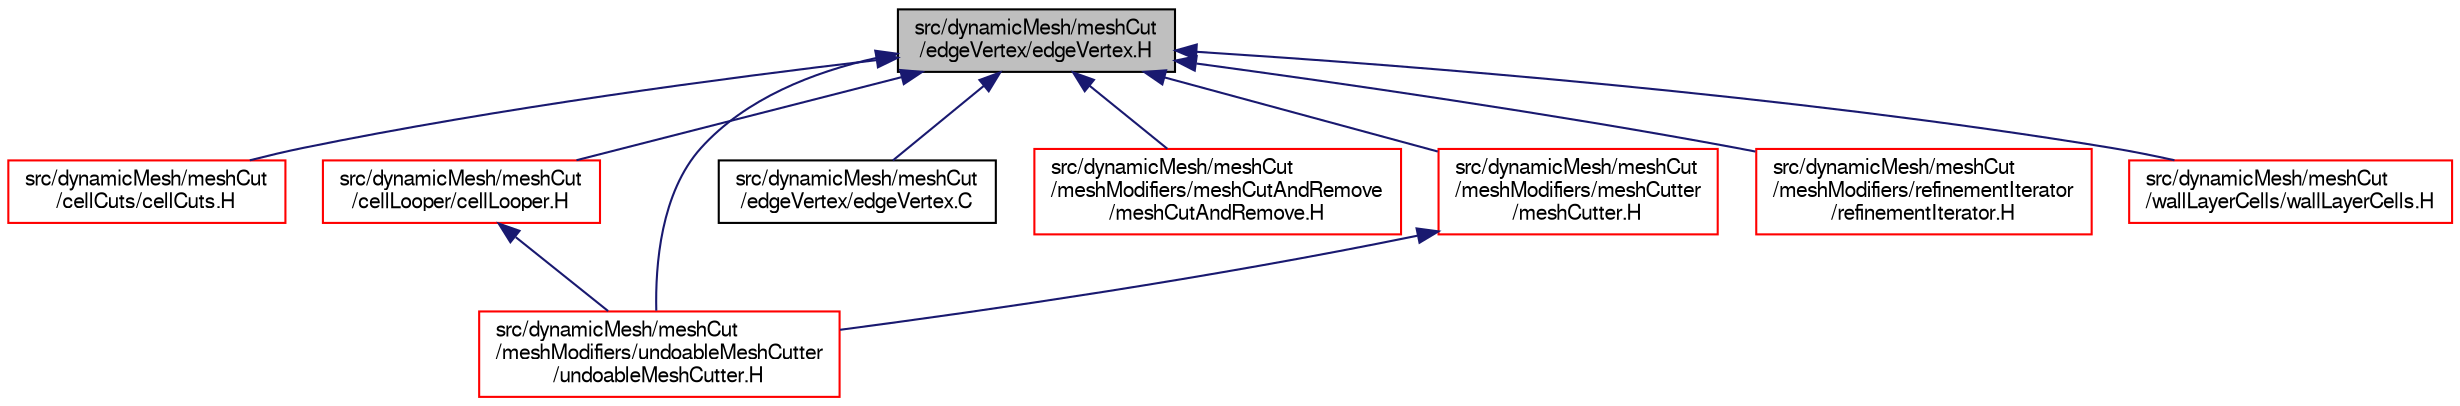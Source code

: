 digraph "src/dynamicMesh/meshCut/edgeVertex/edgeVertex.H"
{
  bgcolor="transparent";
  edge [fontname="FreeSans",fontsize="10",labelfontname="FreeSans",labelfontsize="10"];
  node [fontname="FreeSans",fontsize="10",shape=record];
  Node220 [label="src/dynamicMesh/meshCut\l/edgeVertex/edgeVertex.H",height=0.2,width=0.4,color="black", fillcolor="grey75", style="filled", fontcolor="black"];
  Node220 -> Node221 [dir="back",color="midnightblue",fontsize="10",style="solid",fontname="FreeSans"];
  Node221 [label="src/dynamicMesh/meshCut\l/cellCuts/cellCuts.H",height=0.2,width=0.4,color="red",URL="$a00452.html"];
  Node220 -> Node227 [dir="back",color="midnightblue",fontsize="10",style="solid",fontname="FreeSans"];
  Node227 [label="src/dynamicMesh/meshCut\l/cellLooper/cellLooper.H",height=0.2,width=0.4,color="red",URL="$a00458.html"];
  Node227 -> Node236 [dir="back",color="midnightblue",fontsize="10",style="solid",fontname="FreeSans"];
  Node236 [label="src/dynamicMesh/meshCut\l/meshModifiers/undoableMeshCutter\l/undoableMeshCutter.H",height=0.2,width=0.4,color="red",URL="$a00533.html"];
  Node220 -> Node237 [dir="back",color="midnightblue",fontsize="10",style="solid",fontname="FreeSans"];
  Node237 [label="src/dynamicMesh/meshCut\l/edgeVertex/edgeVertex.C",height=0.2,width=0.4,color="black",URL="$a00494.html"];
  Node220 -> Node238 [dir="back",color="midnightblue",fontsize="10",style="solid",fontname="FreeSans"];
  Node238 [label="src/dynamicMesh/meshCut\l/meshModifiers/meshCutAndRemove\l/meshCutAndRemove.H",height=0.2,width=0.4,color="red",URL="$a00509.html"];
  Node220 -> Node239 [dir="back",color="midnightblue",fontsize="10",style="solid",fontname="FreeSans"];
  Node239 [label="src/dynamicMesh/meshCut\l/meshModifiers/meshCutter\l/meshCutter.H",height=0.2,width=0.4,color="red",URL="$a00515.html"];
  Node239 -> Node236 [dir="back",color="midnightblue",fontsize="10",style="solid",fontname="FreeSans"];
  Node220 -> Node240 [dir="back",color="midnightblue",fontsize="10",style="solid",fontname="FreeSans"];
  Node240 [label="src/dynamicMesh/meshCut\l/meshModifiers/refinementIterator\l/refinementIterator.H",height=0.2,width=0.4,color="red",URL="$a00527.html"];
  Node220 -> Node236 [dir="back",color="midnightblue",fontsize="10",style="solid",fontname="FreeSans"];
  Node220 -> Node242 [dir="back",color="midnightblue",fontsize="10",style="solid",fontname="FreeSans"];
  Node242 [label="src/dynamicMesh/meshCut\l/wallLayerCells/wallLayerCells.H",height=0.2,width=0.4,color="red",URL="$a00551.html"];
}
